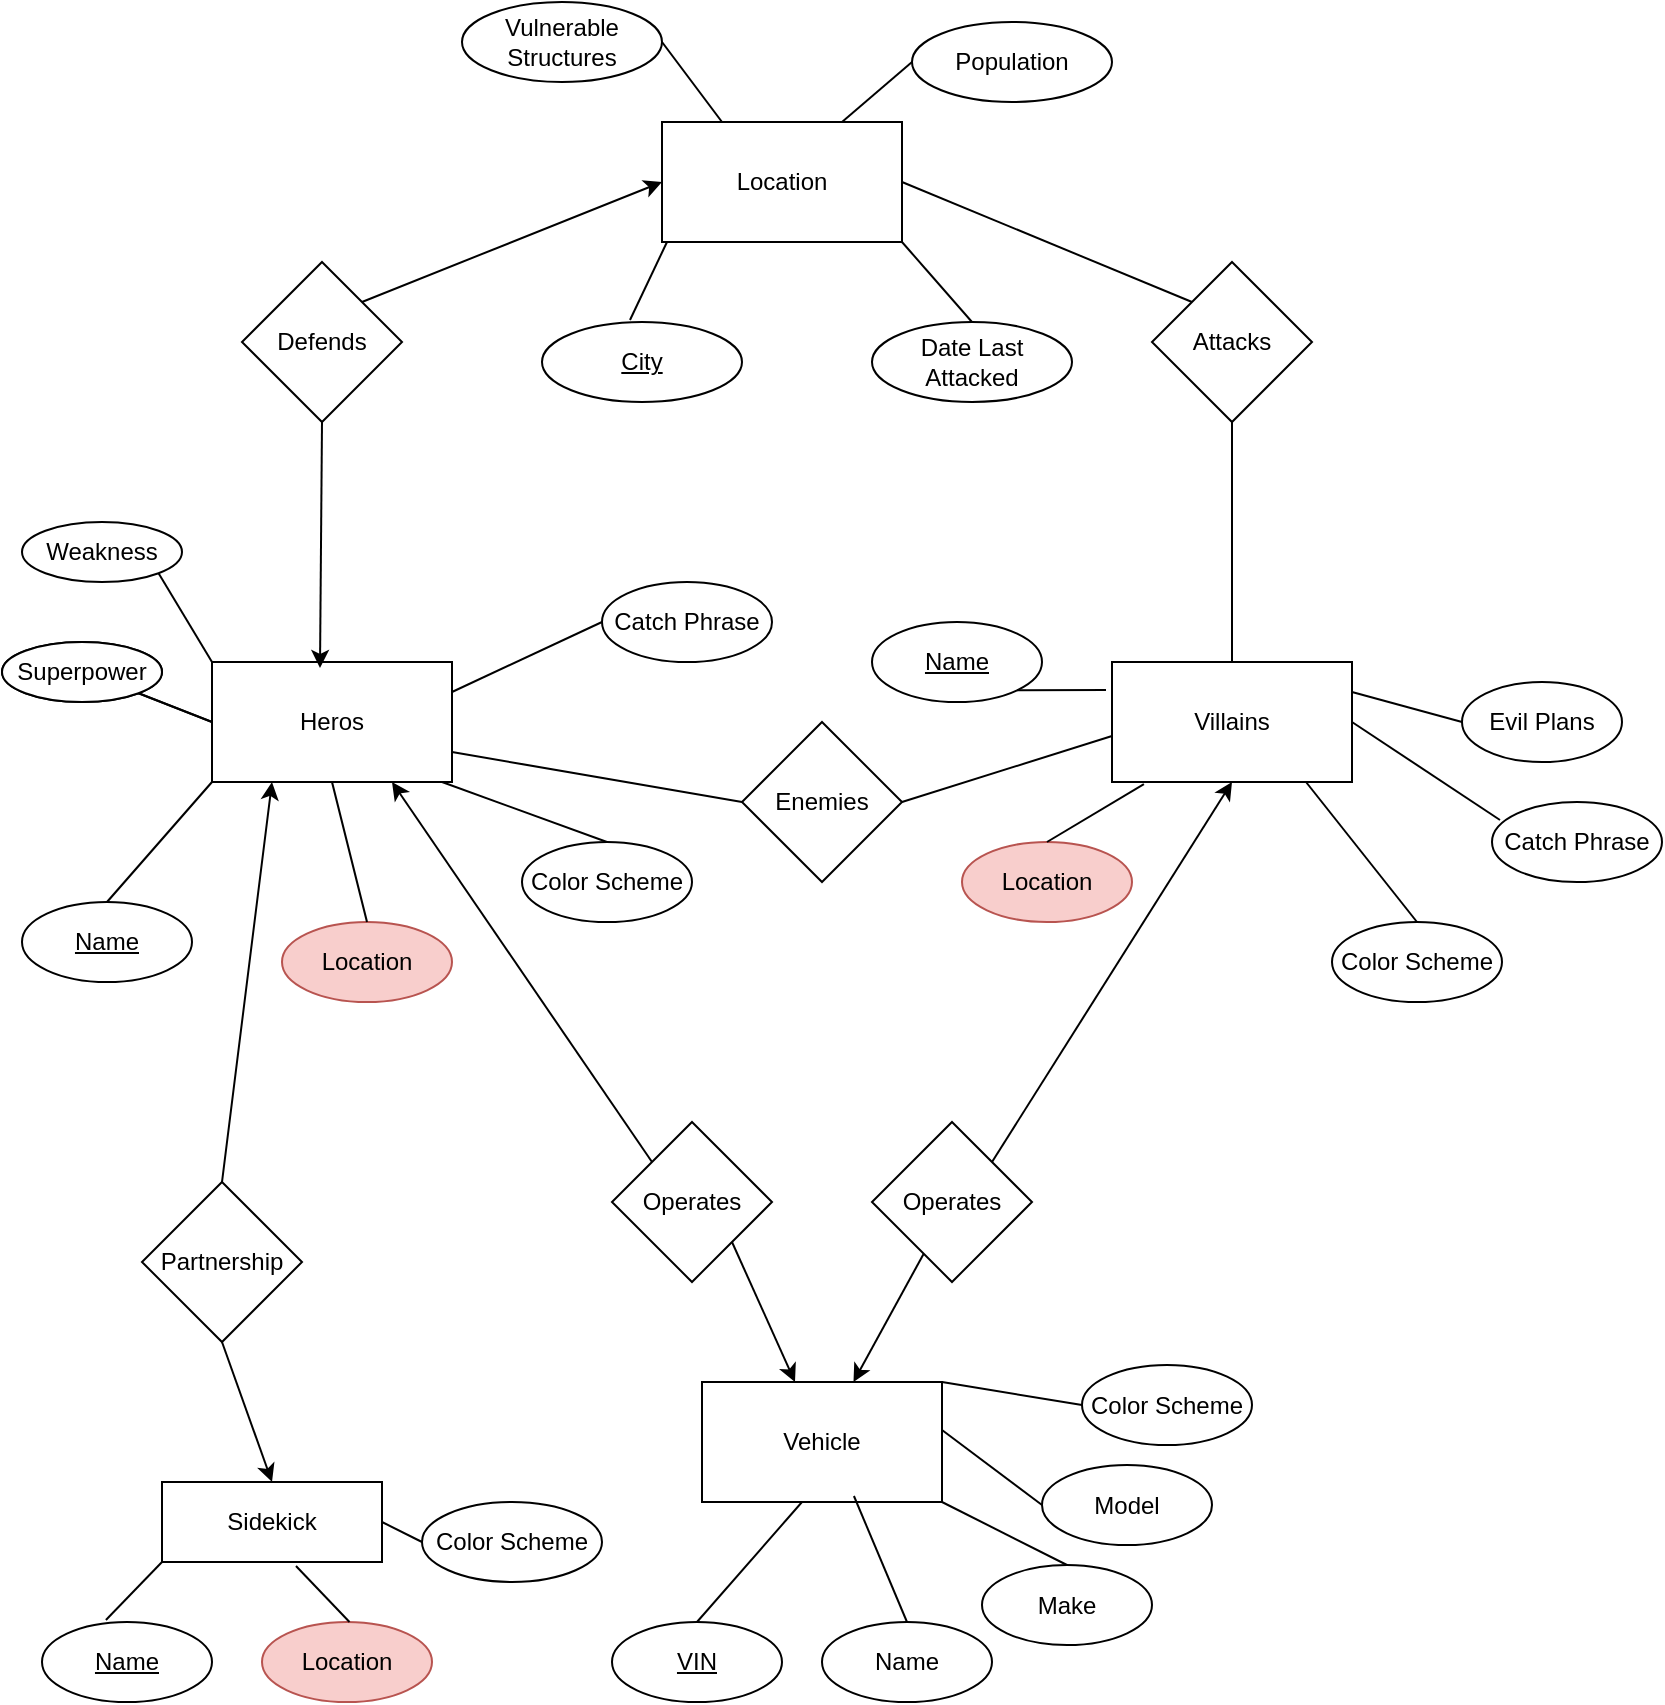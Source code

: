 <mxfile version="14.5.3" type="github">
  <diagram id="R2lEEEUBdFMjLlhIrx00" name="Page-1">
    <mxGraphModel dx="1422" dy="762" grid="1" gridSize="10" guides="1" tooltips="1" connect="1" arrows="1" fold="1" page="1" pageScale="1" pageWidth="850" pageHeight="1100" math="0" shadow="0" extFonts="Permanent Marker^https://fonts.googleapis.com/css?family=Permanent+Marker">
      <root>
        <mxCell id="0" />
        <mxCell id="1" parent="0" />
        <mxCell id="YNA8yrxuX6oOjRcGY2ZD-1" value="Heros" style="rounded=0;whiteSpace=wrap;html=1;" parent="1" vertex="1">
          <mxGeometry x="105" y="340" width="120" height="60" as="geometry" />
        </mxCell>
        <mxCell id="YNA8yrxuX6oOjRcGY2ZD-2" value="&lt;u&gt;VIN&lt;/u&gt;" style="ellipse;whiteSpace=wrap;html=1;" parent="1" vertex="1">
          <mxGeometry x="305" y="820" width="85" height="40" as="geometry" />
        </mxCell>
        <mxCell id="YNA8yrxuX6oOjRcGY2ZD-3" value="Location" style="ellipse;whiteSpace=wrap;html=1;fillColor=#f8cecc;strokeColor=#b85450;" parent="1" vertex="1">
          <mxGeometry x="140" y="470" width="85" height="40" as="geometry" />
        </mxCell>
        <mxCell id="YNA8yrxuX6oOjRcGY2ZD-4" value="Color Scheme" style="ellipse;whiteSpace=wrap;html=1;" parent="1" vertex="1">
          <mxGeometry x="260" y="430" width="85" height="40" as="geometry" />
        </mxCell>
        <mxCell id="YNA8yrxuX6oOjRcGY2ZD-5" value="Catch Phrase" style="ellipse;whiteSpace=wrap;html=1;" parent="1" vertex="1">
          <mxGeometry x="300" y="300" width="85" height="40" as="geometry" />
        </mxCell>
        <mxCell id="YNA8yrxuX6oOjRcGY2ZD-6" value="" style="endArrow=none;html=1;exitX=0.5;exitY=0;exitDx=0;exitDy=0;" parent="1" source="YNA8yrxuX6oOjRcGY2ZD-2" edge="1">
          <mxGeometry width="50" height="50" relative="1" as="geometry">
            <mxPoint x="370" y="790" as="sourcePoint" />
            <mxPoint x="400" y="760" as="targetPoint" />
          </mxGeometry>
        </mxCell>
        <mxCell id="YNA8yrxuX6oOjRcGY2ZD-7" value="" style="endArrow=none;html=1;entryX=0.5;entryY=1;entryDx=0;entryDy=0;exitX=0.5;exitY=0;exitDx=0;exitDy=0;" parent="1" source="YNA8yrxuX6oOjRcGY2ZD-3" target="YNA8yrxuX6oOjRcGY2ZD-1" edge="1">
          <mxGeometry width="50" height="50" relative="1" as="geometry">
            <mxPoint x="45" y="620" as="sourcePoint" />
            <mxPoint x="95" y="570" as="targetPoint" />
          </mxGeometry>
        </mxCell>
        <mxCell id="YNA8yrxuX6oOjRcGY2ZD-8" value="" style="endArrow=none;html=1;exitX=0.5;exitY=0;exitDx=0;exitDy=0;" parent="1" source="YNA8yrxuX6oOjRcGY2ZD-4" edge="1">
          <mxGeometry width="50" height="50" relative="1" as="geometry">
            <mxPoint x="195" y="460" as="sourcePoint" />
            <mxPoint x="220" y="400" as="targetPoint" />
          </mxGeometry>
        </mxCell>
        <mxCell id="YNA8yrxuX6oOjRcGY2ZD-9" value="" style="endArrow=none;html=1;entryX=0;entryY=0.5;entryDx=0;entryDy=0;exitX=1;exitY=0.25;exitDx=0;exitDy=0;" parent="1" source="YNA8yrxuX6oOjRcGY2ZD-1" target="YNA8yrxuX6oOjRcGY2ZD-5" edge="1">
          <mxGeometry width="50" height="50" relative="1" as="geometry">
            <mxPoint x="225" y="370" as="sourcePoint" />
            <mxPoint x="275" y="320" as="targetPoint" />
          </mxGeometry>
        </mxCell>
        <mxCell id="YNA8yrxuX6oOjRcGY2ZD-10" value="Villains" style="rounded=0;whiteSpace=wrap;html=1;" parent="1" vertex="1">
          <mxGeometry x="555" y="340" width="120" height="60" as="geometry" />
        </mxCell>
        <mxCell id="YNA8yrxuX6oOjRcGY2ZD-11" value="&lt;u&gt;Name&lt;/u&gt;" style="ellipse;whiteSpace=wrap;html=1;" parent="1" vertex="1">
          <mxGeometry x="435" y="320" width="85" height="40" as="geometry" />
        </mxCell>
        <mxCell id="YNA8yrxuX6oOjRcGY2ZD-12" value="Location" style="ellipse;whiteSpace=wrap;html=1;fillColor=#f8cecc;strokeColor=#b85450;" parent="1" vertex="1">
          <mxGeometry x="480" y="430" width="85" height="40" as="geometry" />
        </mxCell>
        <mxCell id="YNA8yrxuX6oOjRcGY2ZD-13" value="Color Scheme" style="ellipse;whiteSpace=wrap;html=1;" parent="1" vertex="1">
          <mxGeometry x="665" y="470" width="85" height="40" as="geometry" />
        </mxCell>
        <mxCell id="YNA8yrxuX6oOjRcGY2ZD-14" value="Catch Phrase" style="ellipse;whiteSpace=wrap;html=1;" parent="1" vertex="1">
          <mxGeometry x="745" y="410" width="85" height="40" as="geometry" />
        </mxCell>
        <mxCell id="YNA8yrxuX6oOjRcGY2ZD-15" value="" style="endArrow=none;html=1;exitX=1;exitY=1;exitDx=0;exitDy=0;" parent="1" source="YNA8yrxuX6oOjRcGY2ZD-11" edge="1">
          <mxGeometry width="50" height="50" relative="1" as="geometry">
            <mxPoint x="520" y="360" as="sourcePoint" />
            <mxPoint x="552" y="354" as="targetPoint" />
          </mxGeometry>
        </mxCell>
        <mxCell id="YNA8yrxuX6oOjRcGY2ZD-16" value="" style="endArrow=none;html=1;exitX=0.5;exitY=0;exitDx=0;exitDy=0;entryX=0.133;entryY=1.017;entryDx=0;entryDy=0;entryPerimeter=0;" parent="1" source="YNA8yrxuX6oOjRcGY2ZD-12" target="YNA8yrxuX6oOjRcGY2ZD-10" edge="1">
          <mxGeometry width="50" height="50" relative="1" as="geometry">
            <mxPoint x="495" y="620" as="sourcePoint" />
            <mxPoint x="560" y="402" as="targetPoint" />
          </mxGeometry>
        </mxCell>
        <mxCell id="YNA8yrxuX6oOjRcGY2ZD-17" value="" style="endArrow=none;html=1;exitX=0.5;exitY=0;exitDx=0;exitDy=0;" parent="1" source="YNA8yrxuX6oOjRcGY2ZD-13" edge="1">
          <mxGeometry width="50" height="50" relative="1" as="geometry">
            <mxPoint x="645" y="460" as="sourcePoint" />
            <mxPoint x="652" y="400" as="targetPoint" />
          </mxGeometry>
        </mxCell>
        <mxCell id="YNA8yrxuX6oOjRcGY2ZD-18" value="" style="endArrow=none;html=1;entryX=0.047;entryY=0.225;entryDx=0;entryDy=0;entryPerimeter=0;" parent="1" target="YNA8yrxuX6oOjRcGY2ZD-14" edge="1">
          <mxGeometry width="50" height="50" relative="1" as="geometry">
            <mxPoint x="675" y="370" as="sourcePoint" />
            <mxPoint x="725" y="320" as="targetPoint" />
          </mxGeometry>
        </mxCell>
        <mxCell id="YNA8yrxuX6oOjRcGY2ZD-19" value="Location" style="rounded=0;whiteSpace=wrap;html=1;" parent="1" vertex="1">
          <mxGeometry x="330" y="70" width="120" height="60" as="geometry" />
        </mxCell>
        <mxCell id="YNA8yrxuX6oOjRcGY2ZD-20" value="&lt;u&gt;City&lt;/u&gt;" style="ellipse;whiteSpace=wrap;html=1;" parent="1" vertex="1">
          <mxGeometry x="270" y="170" width="100" height="40" as="geometry" />
        </mxCell>
        <mxCell id="YNA8yrxuX6oOjRcGY2ZD-21" value="Date Last Attacked" style="ellipse;whiteSpace=wrap;html=1;" parent="1" vertex="1">
          <mxGeometry x="435" y="170" width="100" height="40" as="geometry" />
        </mxCell>
        <mxCell id="YNA8yrxuX6oOjRcGY2ZD-22" value="" style="endArrow=none;html=1;exitX=0.44;exitY=-0.025;exitDx=0;exitDy=0;exitPerimeter=0;" parent="1" source="YNA8yrxuX6oOjRcGY2ZD-20" edge="1">
          <mxGeometry width="50" height="50" relative="1" as="geometry">
            <mxPoint x="282.5" y="180" as="sourcePoint" />
            <mxPoint x="332.5" y="130" as="targetPoint" />
          </mxGeometry>
        </mxCell>
        <mxCell id="YNA8yrxuX6oOjRcGY2ZD-23" value="" style="endArrow=none;html=1;exitX=1;exitY=1;exitDx=0;exitDy=0;entryX=0.5;entryY=0;entryDx=0;entryDy=0;" parent="1" source="YNA8yrxuX6oOjRcGY2ZD-19" target="YNA8yrxuX6oOjRcGY2ZD-21" edge="1">
          <mxGeometry width="50" height="50" relative="1" as="geometry">
            <mxPoint x="500" y="140" as="sourcePoint" />
            <mxPoint x="550" y="90" as="targetPoint" />
          </mxGeometry>
        </mxCell>
        <mxCell id="YNA8yrxuX6oOjRcGY2ZD-24" value="Defends" style="rhombus;whiteSpace=wrap;html=1;" parent="1" vertex="1">
          <mxGeometry x="120" y="140" width="80" height="80" as="geometry" />
        </mxCell>
        <mxCell id="YNA8yrxuX6oOjRcGY2ZD-25" value="Attacks" style="rhombus;whiteSpace=wrap;html=1;" parent="1" vertex="1">
          <mxGeometry x="575" y="140" width="80" height="80" as="geometry" />
        </mxCell>
        <mxCell id="YNA8yrxuX6oOjRcGY2ZD-26" value="" style="endArrow=classic;html=1;exitX=0.5;exitY=1;exitDx=0;exitDy=0;entryX=0.45;entryY=0.05;entryDx=0;entryDy=0;entryPerimeter=0;" parent="1" source="YNA8yrxuX6oOjRcGY2ZD-24" target="YNA8yrxuX6oOjRcGY2ZD-1" edge="1">
          <mxGeometry width="50" height="50" relative="1" as="geometry">
            <mxPoint x="160" y="260" as="sourcePoint" />
            <mxPoint x="210" y="210" as="targetPoint" />
          </mxGeometry>
        </mxCell>
        <mxCell id="YNA8yrxuX6oOjRcGY2ZD-27" value="" style="endArrow=classic;html=1;entryX=0;entryY=0.5;entryDx=0;entryDy=0;exitX=1;exitY=0;exitDx=0;exitDy=0;" parent="1" source="YNA8yrxuX6oOjRcGY2ZD-24" target="YNA8yrxuX6oOjRcGY2ZD-19" edge="1">
          <mxGeometry width="50" height="50" relative="1" as="geometry">
            <mxPoint x="160" y="100" as="sourcePoint" />
            <mxPoint x="210" y="50" as="targetPoint" />
          </mxGeometry>
        </mxCell>
        <mxCell id="YNA8yrxuX6oOjRcGY2ZD-28" value="" style="endArrow=none;html=1;entryX=0.5;entryY=1;entryDx=0;entryDy=0;exitX=0.5;exitY=0;exitDx=0;exitDy=0;" parent="1" source="YNA8yrxuX6oOjRcGY2ZD-10" target="YNA8yrxuX6oOjRcGY2ZD-25" edge="1">
          <mxGeometry width="50" height="50" relative="1" as="geometry">
            <mxPoint x="520" y="310" as="sourcePoint" />
            <mxPoint x="570" y="260" as="targetPoint" />
          </mxGeometry>
        </mxCell>
        <mxCell id="YNA8yrxuX6oOjRcGY2ZD-29" value="" style="endArrow=none;html=1;entryX=0;entryY=0;entryDx=0;entryDy=0;exitX=1;exitY=0.5;exitDx=0;exitDy=0;" parent="1" source="YNA8yrxuX6oOjRcGY2ZD-19" target="YNA8yrxuX6oOjRcGY2ZD-25" edge="1">
          <mxGeometry width="50" height="50" relative="1" as="geometry">
            <mxPoint x="520" y="130" as="sourcePoint" />
            <mxPoint x="570" y="90" as="targetPoint" />
          </mxGeometry>
        </mxCell>
        <mxCell id="YNA8yrxuX6oOjRcGY2ZD-30" value="Enemies" style="rhombus;whiteSpace=wrap;html=1;" parent="1" vertex="1">
          <mxGeometry x="370" y="370" width="80" height="80" as="geometry" />
        </mxCell>
        <mxCell id="YNA8yrxuX6oOjRcGY2ZD-31" value="" style="endArrow=none;html=1;entryX=0;entryY=0.5;entryDx=0;entryDy=0;exitX=1;exitY=0.75;exitDx=0;exitDy=0;" parent="1" source="YNA8yrxuX6oOjRcGY2ZD-1" target="YNA8yrxuX6oOjRcGY2ZD-30" edge="1">
          <mxGeometry width="50" height="50" relative="1" as="geometry">
            <mxPoint x="220" y="420" as="sourcePoint" />
            <mxPoint x="270" y="370" as="targetPoint" />
          </mxGeometry>
        </mxCell>
        <mxCell id="YNA8yrxuX6oOjRcGY2ZD-32" value="" style="endArrow=none;html=1;exitX=1;exitY=0.5;exitDx=0;exitDy=0;entryX=0;entryY=0.617;entryDx=0;entryDy=0;entryPerimeter=0;" parent="1" source="YNA8yrxuX6oOjRcGY2ZD-30" target="YNA8yrxuX6oOjRcGY2ZD-10" edge="1">
          <mxGeometry width="50" height="50" relative="1" as="geometry">
            <mxPoint x="470" y="440" as="sourcePoint" />
            <mxPoint x="560" y="380" as="targetPoint" />
          </mxGeometry>
        </mxCell>
        <mxCell id="YNA8yrxuX6oOjRcGY2ZD-33" value="" style="endArrow=classic;html=1;entryX=0.75;entryY=1;entryDx=0;entryDy=0;exitX=0;exitY=0;exitDx=0;exitDy=0;" parent="1" source="YNA8yrxuX6oOjRcGY2ZD-34" target="YNA8yrxuX6oOjRcGY2ZD-1" edge="1">
          <mxGeometry width="50" height="50" relative="1" as="geometry">
            <mxPoint x="360" y="590" as="sourcePoint" />
            <mxPoint x="280" y="530" as="targetPoint" />
          </mxGeometry>
        </mxCell>
        <mxCell id="YNA8yrxuX6oOjRcGY2ZD-34" value="Operates" style="rhombus;whiteSpace=wrap;html=1;" parent="1" vertex="1">
          <mxGeometry x="305" y="570" width="80" height="80" as="geometry" />
        </mxCell>
        <mxCell id="YNA8yrxuX6oOjRcGY2ZD-35" value="" style="endArrow=classic;html=1;entryX=0.5;entryY=1;entryDx=0;entryDy=0;exitX=1;exitY=0;exitDx=0;exitDy=0;" parent="1" source="YNA8yrxuX6oOjRcGY2ZD-36" target="YNA8yrxuX6oOjRcGY2ZD-10" edge="1">
          <mxGeometry width="50" height="50" relative="1" as="geometry">
            <mxPoint x="490" y="590" as="sourcePoint" />
            <mxPoint x="500" y="310" as="targetPoint" />
          </mxGeometry>
        </mxCell>
        <mxCell id="YNA8yrxuX6oOjRcGY2ZD-36" value="Operates" style="rhombus;whiteSpace=wrap;html=1;" parent="1" vertex="1">
          <mxGeometry x="435" y="570" width="80" height="80" as="geometry" />
        </mxCell>
        <mxCell id="YNA8yrxuX6oOjRcGY2ZD-37" value="Vehicle" style="rounded=0;whiteSpace=wrap;html=1;" parent="1" vertex="1">
          <mxGeometry x="350" y="700" width="120" height="60" as="geometry" />
        </mxCell>
        <mxCell id="YNA8yrxuX6oOjRcGY2ZD-38" value="" style="endArrow=classic;html=1;exitX=1;exitY=1;exitDx=0;exitDy=0;" parent="1" source="YNA8yrxuX6oOjRcGY2ZD-34" target="YNA8yrxuX6oOjRcGY2ZD-37" edge="1">
          <mxGeometry width="50" height="50" relative="1" as="geometry">
            <mxPoint x="190" y="740" as="sourcePoint" />
            <mxPoint x="240" y="690" as="targetPoint" />
          </mxGeometry>
        </mxCell>
        <mxCell id="YNA8yrxuX6oOjRcGY2ZD-39" value="" style="endArrow=classic;html=1;" parent="1" source="YNA8yrxuX6oOjRcGY2ZD-36" edge="1">
          <mxGeometry width="50" height="50" relative="1" as="geometry">
            <mxPoint x="394.25" y="630" as="sourcePoint" />
            <mxPoint x="425.75" y="700" as="targetPoint" />
          </mxGeometry>
        </mxCell>
        <mxCell id="YNA8yrxuX6oOjRcGY2ZD-40" value="" style="endArrow=classic;html=1;entryX=0.25;entryY=1;entryDx=0;entryDy=0;exitX=0.5;exitY=0;exitDx=0;exitDy=0;" parent="1" source="YNA8yrxuX6oOjRcGY2ZD-41" target="YNA8yrxuX6oOjRcGY2ZD-1" edge="1">
          <mxGeometry width="50" height="50" relative="1" as="geometry">
            <mxPoint x="100" y="590" as="sourcePoint" />
            <mxPoint x="140" y="530" as="targetPoint" />
          </mxGeometry>
        </mxCell>
        <mxCell id="YNA8yrxuX6oOjRcGY2ZD-41" value="Partnership" style="rhombus;whiteSpace=wrap;html=1;" parent="1" vertex="1">
          <mxGeometry x="70" y="600" width="80" height="80" as="geometry" />
        </mxCell>
        <mxCell id="YNA8yrxuX6oOjRcGY2ZD-42" value="" style="endArrow=classic;html=1;exitX=0.5;exitY=1;exitDx=0;exitDy=0;entryX=0.5;entryY=0;entryDx=0;entryDy=0;" parent="1" source="YNA8yrxuX6oOjRcGY2ZD-41" target="YNA8yrxuX6oOjRcGY2ZD-52" edge="1">
          <mxGeometry width="50" height="50" relative="1" as="geometry">
            <mxPoint x="160" y="750" as="sourcePoint" />
            <mxPoint x="210" y="700" as="targetPoint" />
          </mxGeometry>
        </mxCell>
        <mxCell id="YNA8yrxuX6oOjRcGY2ZD-43" value="Superpower" style="ellipse;whiteSpace=wrap;html=1;" parent="1" vertex="1">
          <mxGeometry y="330" width="80" height="30" as="geometry" />
        </mxCell>
        <mxCell id="YNA8yrxuX6oOjRcGY2ZD-45" value="" style="endArrow=none;html=1;exitX=1;exitY=1;exitDx=0;exitDy=0;entryX=0;entryY=0.5;entryDx=0;entryDy=0;" parent="1" source="YNA8yrxuX6oOjRcGY2ZD-43" target="YNA8yrxuX6oOjRcGY2ZD-1" edge="1">
          <mxGeometry width="50" height="50" relative="1" as="geometry">
            <mxPoint x="50" y="400" as="sourcePoint" />
            <mxPoint x="100" y="370" as="targetPoint" />
          </mxGeometry>
        </mxCell>
        <mxCell id="YNA8yrxuX6oOjRcGY2ZD-46" value="Superpower" style="ellipse;whiteSpace=wrap;html=1;" parent="1" vertex="1">
          <mxGeometry y="330" width="80" height="30" as="geometry" />
        </mxCell>
        <mxCell id="YNA8yrxuX6oOjRcGY2ZD-47" value="" style="endArrow=none;html=1;exitX=1;exitY=1;exitDx=0;exitDy=0;entryX=0;entryY=0.5;entryDx=0;entryDy=0;" parent="1" source="YNA8yrxuX6oOjRcGY2ZD-46" edge="1">
          <mxGeometry width="50" height="50" relative="1" as="geometry">
            <mxPoint x="50" y="400" as="sourcePoint" />
            <mxPoint x="105" y="370" as="targetPoint" />
          </mxGeometry>
        </mxCell>
        <mxCell id="YNA8yrxuX6oOjRcGY2ZD-48" value="Weakness" style="ellipse;whiteSpace=wrap;html=1;" parent="1" vertex="1">
          <mxGeometry x="10" y="270" width="80" height="30" as="geometry" />
        </mxCell>
        <mxCell id="YNA8yrxuX6oOjRcGY2ZD-49" value="" style="endArrow=none;html=1;exitX=1;exitY=1;exitDx=0;exitDy=0;entryX=0;entryY=0;entryDx=0;entryDy=0;" parent="1" source="YNA8yrxuX6oOjRcGY2ZD-48" target="YNA8yrxuX6oOjRcGY2ZD-1" edge="1">
          <mxGeometry width="50" height="50" relative="1" as="geometry">
            <mxPoint x="60" y="340" as="sourcePoint" />
            <mxPoint x="115" y="310" as="targetPoint" />
          </mxGeometry>
        </mxCell>
        <mxCell id="YNA8yrxuX6oOjRcGY2ZD-50" value="Evil Plans" style="ellipse;whiteSpace=wrap;html=1;" parent="1" vertex="1">
          <mxGeometry x="730" y="350" width="80" height="40" as="geometry" />
        </mxCell>
        <mxCell id="YNA8yrxuX6oOjRcGY2ZD-51" value="" style="endArrow=none;html=1;entryX=0;entryY=0.5;entryDx=0;entryDy=0;exitX=1;exitY=0.25;exitDx=0;exitDy=0;" parent="1" source="YNA8yrxuX6oOjRcGY2ZD-10" target="YNA8yrxuX6oOjRcGY2ZD-50" edge="1">
          <mxGeometry width="50" height="50" relative="1" as="geometry">
            <mxPoint x="680" y="360" as="sourcePoint" />
            <mxPoint x="770" y="300" as="targetPoint" />
          </mxGeometry>
        </mxCell>
        <mxCell id="YNA8yrxuX6oOjRcGY2ZD-52" value="Sidekick" style="rounded=0;whiteSpace=wrap;html=1;" parent="1" vertex="1">
          <mxGeometry x="80" y="750" width="110" height="40" as="geometry" />
        </mxCell>
        <mxCell id="YNA8yrxuX6oOjRcGY2ZD-54" value="&lt;u&gt;Name&lt;/u&gt;" style="ellipse;whiteSpace=wrap;html=1;" parent="1" vertex="1">
          <mxGeometry x="20" y="820" width="85" height="40" as="geometry" />
        </mxCell>
        <mxCell id="YNA8yrxuX6oOjRcGY2ZD-56" value="Location" style="ellipse;whiteSpace=wrap;html=1;fillColor=#f8cecc;strokeColor=#b85450;" parent="1" vertex="1">
          <mxGeometry x="130" y="820" width="85" height="40" as="geometry" />
        </mxCell>
        <mxCell id="YNA8yrxuX6oOjRcGY2ZD-57" value="" style="endArrow=none;html=1;entryX=0.609;entryY=1.05;entryDx=0;entryDy=0;exitX=0.5;exitY=0;exitDx=0;exitDy=0;entryPerimeter=0;" parent="1" target="YNA8yrxuX6oOjRcGY2ZD-52" edge="1">
          <mxGeometry width="50" height="50" relative="1" as="geometry">
            <mxPoint x="173.75" y="820" as="sourcePoint" />
            <mxPoint x="156.25" y="750" as="targetPoint" />
          </mxGeometry>
        </mxCell>
        <mxCell id="YNA8yrxuX6oOjRcGY2ZD-58" value="" style="endArrow=none;html=1;exitX=0.376;exitY=-0.025;exitDx=0;exitDy=0;exitPerimeter=0;entryX=0;entryY=1;entryDx=0;entryDy=0;" parent="1" source="YNA8yrxuX6oOjRcGY2ZD-54" target="YNA8yrxuX6oOjRcGY2ZD-52" edge="1">
          <mxGeometry width="50" height="50" relative="1" as="geometry">
            <mxPoint x="20" y="760" as="sourcePoint" />
            <mxPoint x="70" y="710" as="targetPoint" />
          </mxGeometry>
        </mxCell>
        <mxCell id="YNA8yrxuX6oOjRcGY2ZD-59" value="Color Scheme" style="ellipse;whiteSpace=wrap;html=1;" parent="1" vertex="1">
          <mxGeometry x="210" y="760" width="90" height="40" as="geometry" />
        </mxCell>
        <mxCell id="YNA8yrxuX6oOjRcGY2ZD-60" value="" style="endArrow=none;html=1;exitX=0;exitY=0.5;exitDx=0;exitDy=0;entryX=1;entryY=0.5;entryDx=0;entryDy=0;" parent="1" source="YNA8yrxuX6oOjRcGY2ZD-59" target="YNA8yrxuX6oOjRcGY2ZD-52" edge="1">
          <mxGeometry width="50" height="50" relative="1" as="geometry">
            <mxPoint x="150" y="790" as="sourcePoint" />
            <mxPoint x="165" y="730" as="targetPoint" />
          </mxGeometry>
        </mxCell>
        <mxCell id="YNA8yrxuX6oOjRcGY2ZD-61" value="&lt;u&gt;Name&lt;/u&gt;" style="ellipse;whiteSpace=wrap;html=1;" parent="1" vertex="1">
          <mxGeometry x="10" y="460" width="85" height="40" as="geometry" />
        </mxCell>
        <mxCell id="YNA8yrxuX6oOjRcGY2ZD-62" value="" style="endArrow=none;html=1;exitX=0.5;exitY=0;exitDx=0;exitDy=0;" parent="1" source="YNA8yrxuX6oOjRcGY2ZD-61" edge="1">
          <mxGeometry width="50" height="50" relative="1" as="geometry">
            <mxPoint x="75" y="430" as="sourcePoint" />
            <mxPoint x="105" y="400" as="targetPoint" />
          </mxGeometry>
        </mxCell>
        <mxCell id="YNA8yrxuX6oOjRcGY2ZD-63" value="Name" style="ellipse;whiteSpace=wrap;html=1;" parent="1" vertex="1">
          <mxGeometry x="410" y="820" width="85" height="40" as="geometry" />
        </mxCell>
        <mxCell id="YNA8yrxuX6oOjRcGY2ZD-64" value="" style="endArrow=none;html=1;exitX=0.5;exitY=0;exitDx=0;exitDy=0;entryX=0.633;entryY=0.95;entryDx=0;entryDy=0;entryPerimeter=0;" parent="1" source="YNA8yrxuX6oOjRcGY2ZD-63" target="YNA8yrxuX6oOjRcGY2ZD-37" edge="1">
          <mxGeometry width="50" height="50" relative="1" as="geometry">
            <mxPoint x="475" y="790" as="sourcePoint" />
            <mxPoint x="505" y="760" as="targetPoint" />
          </mxGeometry>
        </mxCell>
        <mxCell id="YNA8yrxuX6oOjRcGY2ZD-65" value="Make" style="ellipse;whiteSpace=wrap;html=1;" parent="1" vertex="1">
          <mxGeometry x="490" y="791.5" width="85" height="40" as="geometry" />
        </mxCell>
        <mxCell id="YNA8yrxuX6oOjRcGY2ZD-66" value="" style="endArrow=none;html=1;exitX=0.5;exitY=0;exitDx=0;exitDy=0;entryX=1;entryY=1;entryDx=0;entryDy=0;" parent="1" source="YNA8yrxuX6oOjRcGY2ZD-65" target="YNA8yrxuX6oOjRcGY2ZD-37" edge="1">
          <mxGeometry width="50" height="50" relative="1" as="geometry">
            <mxPoint x="555" y="761.5" as="sourcePoint" />
            <mxPoint x="505.96" y="728.5" as="targetPoint" />
          </mxGeometry>
        </mxCell>
        <mxCell id="YNA8yrxuX6oOjRcGY2ZD-67" value="Model" style="ellipse;whiteSpace=wrap;html=1;" parent="1" vertex="1">
          <mxGeometry x="520" y="741.5" width="85" height="40" as="geometry" />
        </mxCell>
        <mxCell id="YNA8yrxuX6oOjRcGY2ZD-68" value="" style="endArrow=none;html=1;exitX=0;exitY=0.5;exitDx=0;exitDy=0;entryX=1;entryY=0.4;entryDx=0;entryDy=0;entryPerimeter=0;" parent="1" source="YNA8yrxuX6oOjRcGY2ZD-67" target="YNA8yrxuX6oOjRcGY2ZD-37" edge="1">
          <mxGeometry width="50" height="50" relative="1" as="geometry">
            <mxPoint x="585" y="711.5" as="sourcePoint" />
            <mxPoint x="500" y="710" as="targetPoint" />
          </mxGeometry>
        </mxCell>
        <mxCell id="YNA8yrxuX6oOjRcGY2ZD-69" value="&lt;div&gt;Color Scheme&lt;/div&gt;" style="ellipse;whiteSpace=wrap;html=1;" parent="1" vertex="1">
          <mxGeometry x="540" y="691.5" width="85" height="40" as="geometry" />
        </mxCell>
        <mxCell id="YNA8yrxuX6oOjRcGY2ZD-70" value="" style="endArrow=none;html=1;exitX=0;exitY=0.5;exitDx=0;exitDy=0;entryX=1;entryY=0;entryDx=0;entryDy=0;" parent="1" source="YNA8yrxuX6oOjRcGY2ZD-69" target="YNA8yrxuX6oOjRcGY2ZD-37" edge="1">
          <mxGeometry width="50" height="50" relative="1" as="geometry">
            <mxPoint x="605" y="661.5" as="sourcePoint" />
            <mxPoint x="520" y="660" as="targetPoint" />
          </mxGeometry>
        </mxCell>
        <mxCell id="BMpGgQbmVWnXfdv5Ooc8-1" value="Population" style="ellipse;whiteSpace=wrap;html=1;" vertex="1" parent="1">
          <mxGeometry x="455" y="20" width="100" height="40" as="geometry" />
        </mxCell>
        <mxCell id="BMpGgQbmVWnXfdv5Ooc8-2" value="Vulnerable Structures" style="ellipse;whiteSpace=wrap;html=1;" vertex="1" parent="1">
          <mxGeometry x="230" y="10" width="100" height="40" as="geometry" />
        </mxCell>
        <mxCell id="BMpGgQbmVWnXfdv5Ooc8-3" value="" style="endArrow=none;html=1;exitX=0.75;exitY=0;exitDx=0;exitDy=0;entryX=0;entryY=0.5;entryDx=0;entryDy=0;" edge="1" parent="1" source="YNA8yrxuX6oOjRcGY2ZD-19" target="BMpGgQbmVWnXfdv5Ooc8-1">
          <mxGeometry width="50" height="50" relative="1" as="geometry">
            <mxPoint x="400" y="320" as="sourcePoint" />
            <mxPoint x="450" y="270" as="targetPoint" />
          </mxGeometry>
        </mxCell>
        <mxCell id="BMpGgQbmVWnXfdv5Ooc8-4" value="" style="endArrow=none;html=1;exitX=1;exitY=0.5;exitDx=0;exitDy=0;entryX=0.25;entryY=0;entryDx=0;entryDy=0;" edge="1" parent="1" source="BMpGgQbmVWnXfdv5Ooc8-2" target="YNA8yrxuX6oOjRcGY2ZD-19">
          <mxGeometry width="50" height="50" relative="1" as="geometry">
            <mxPoint x="400" y="320" as="sourcePoint" />
            <mxPoint x="450" y="270" as="targetPoint" />
          </mxGeometry>
        </mxCell>
      </root>
    </mxGraphModel>
  </diagram>
</mxfile>
